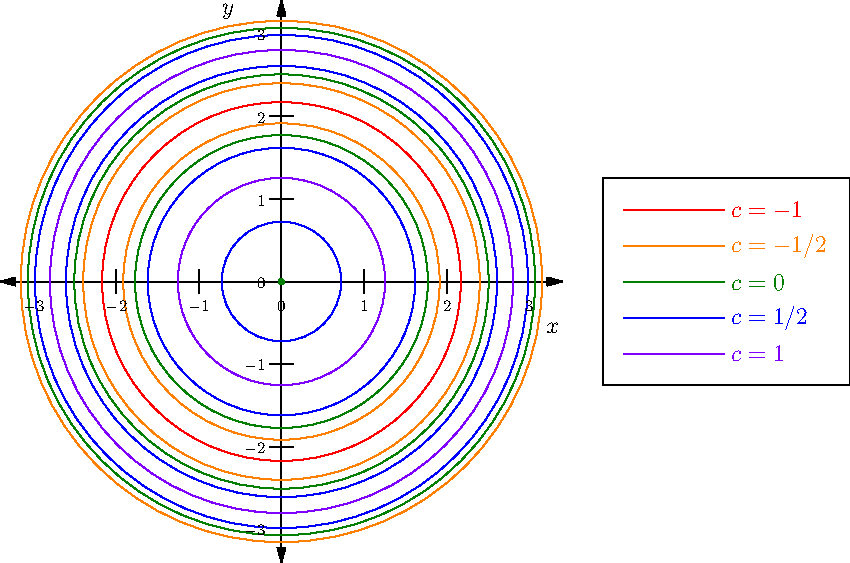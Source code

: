 import graph;

size(15cm);

// Set up the range of the plot
real xmin = -3.4, xmax = 3.4;
real ymin = -3.4, ymax = 3.4;

xaxis("$x$", xmin, xmax, Ticks(Label(fontsize(8pt)), Step=1, begin=false, end=false), Arrows);
yaxis("$y$", ymin, ymax, Ticks(Label(fontsize(8pt)), Step=1, begin=false, end=false), Arrows);

transform ss(real t) {
  return scale(sqrt(t));
}

draw(ss(3*pi/2)*unitcircle, red, "$c = -1$", align=W);

draw(ss(7*pi/6)*unitcircle, orange, "$c = -1/2$", align=W);
draw(ss(11*pi/6)*unitcircle, orange);
draw(ss(19*pi/6)*unitcircle, orange);

dot((0,0), deepgreen);
draw(ss(pi)*unitcircle, deepgreen, "$c = 0$", align=W);
draw(ss(2*pi)*unitcircle, deepgreen);
draw(ss(3*pi)*unitcircle, deepgreen);

draw(ss(pi/6)*unitcircle, blue, "$c = 1/2$", align=W);
draw(ss(5*pi/6)*unitcircle, blue);
draw(ss(13*pi/6)*unitcircle, blue);
draw(ss(17*pi/6)*unitcircle, blue);

draw(ss(pi/2)*unitcircle, purple, "$c=1$", align=W);
draw(ss(5*pi/2)*unitcircle, purple);

add(legend(),point(E),(20,0),UnFill);
